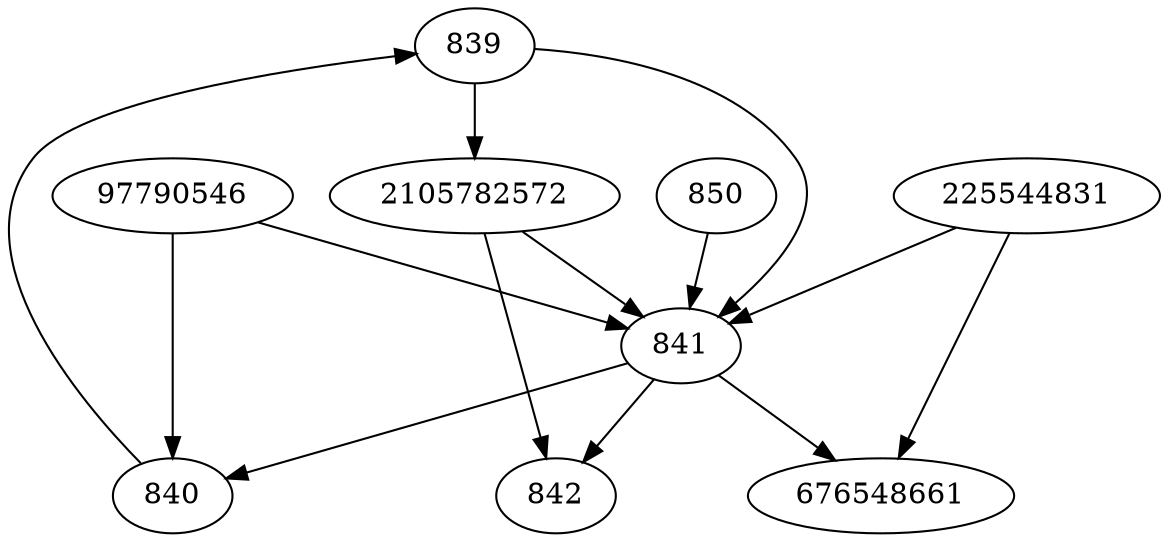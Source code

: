 strict digraph  {
839;
840;
841;
842;
2105782572;
850;
97790546;
676548661;
225544831;
839 -> 841;
839 -> 2105782572;
840 -> 839;
841 -> 676548661;
841 -> 842;
841 -> 840;
2105782572 -> 841;
2105782572 -> 842;
850 -> 841;
97790546 -> 840;
97790546 -> 841;
225544831 -> 676548661;
225544831 -> 841;
}
